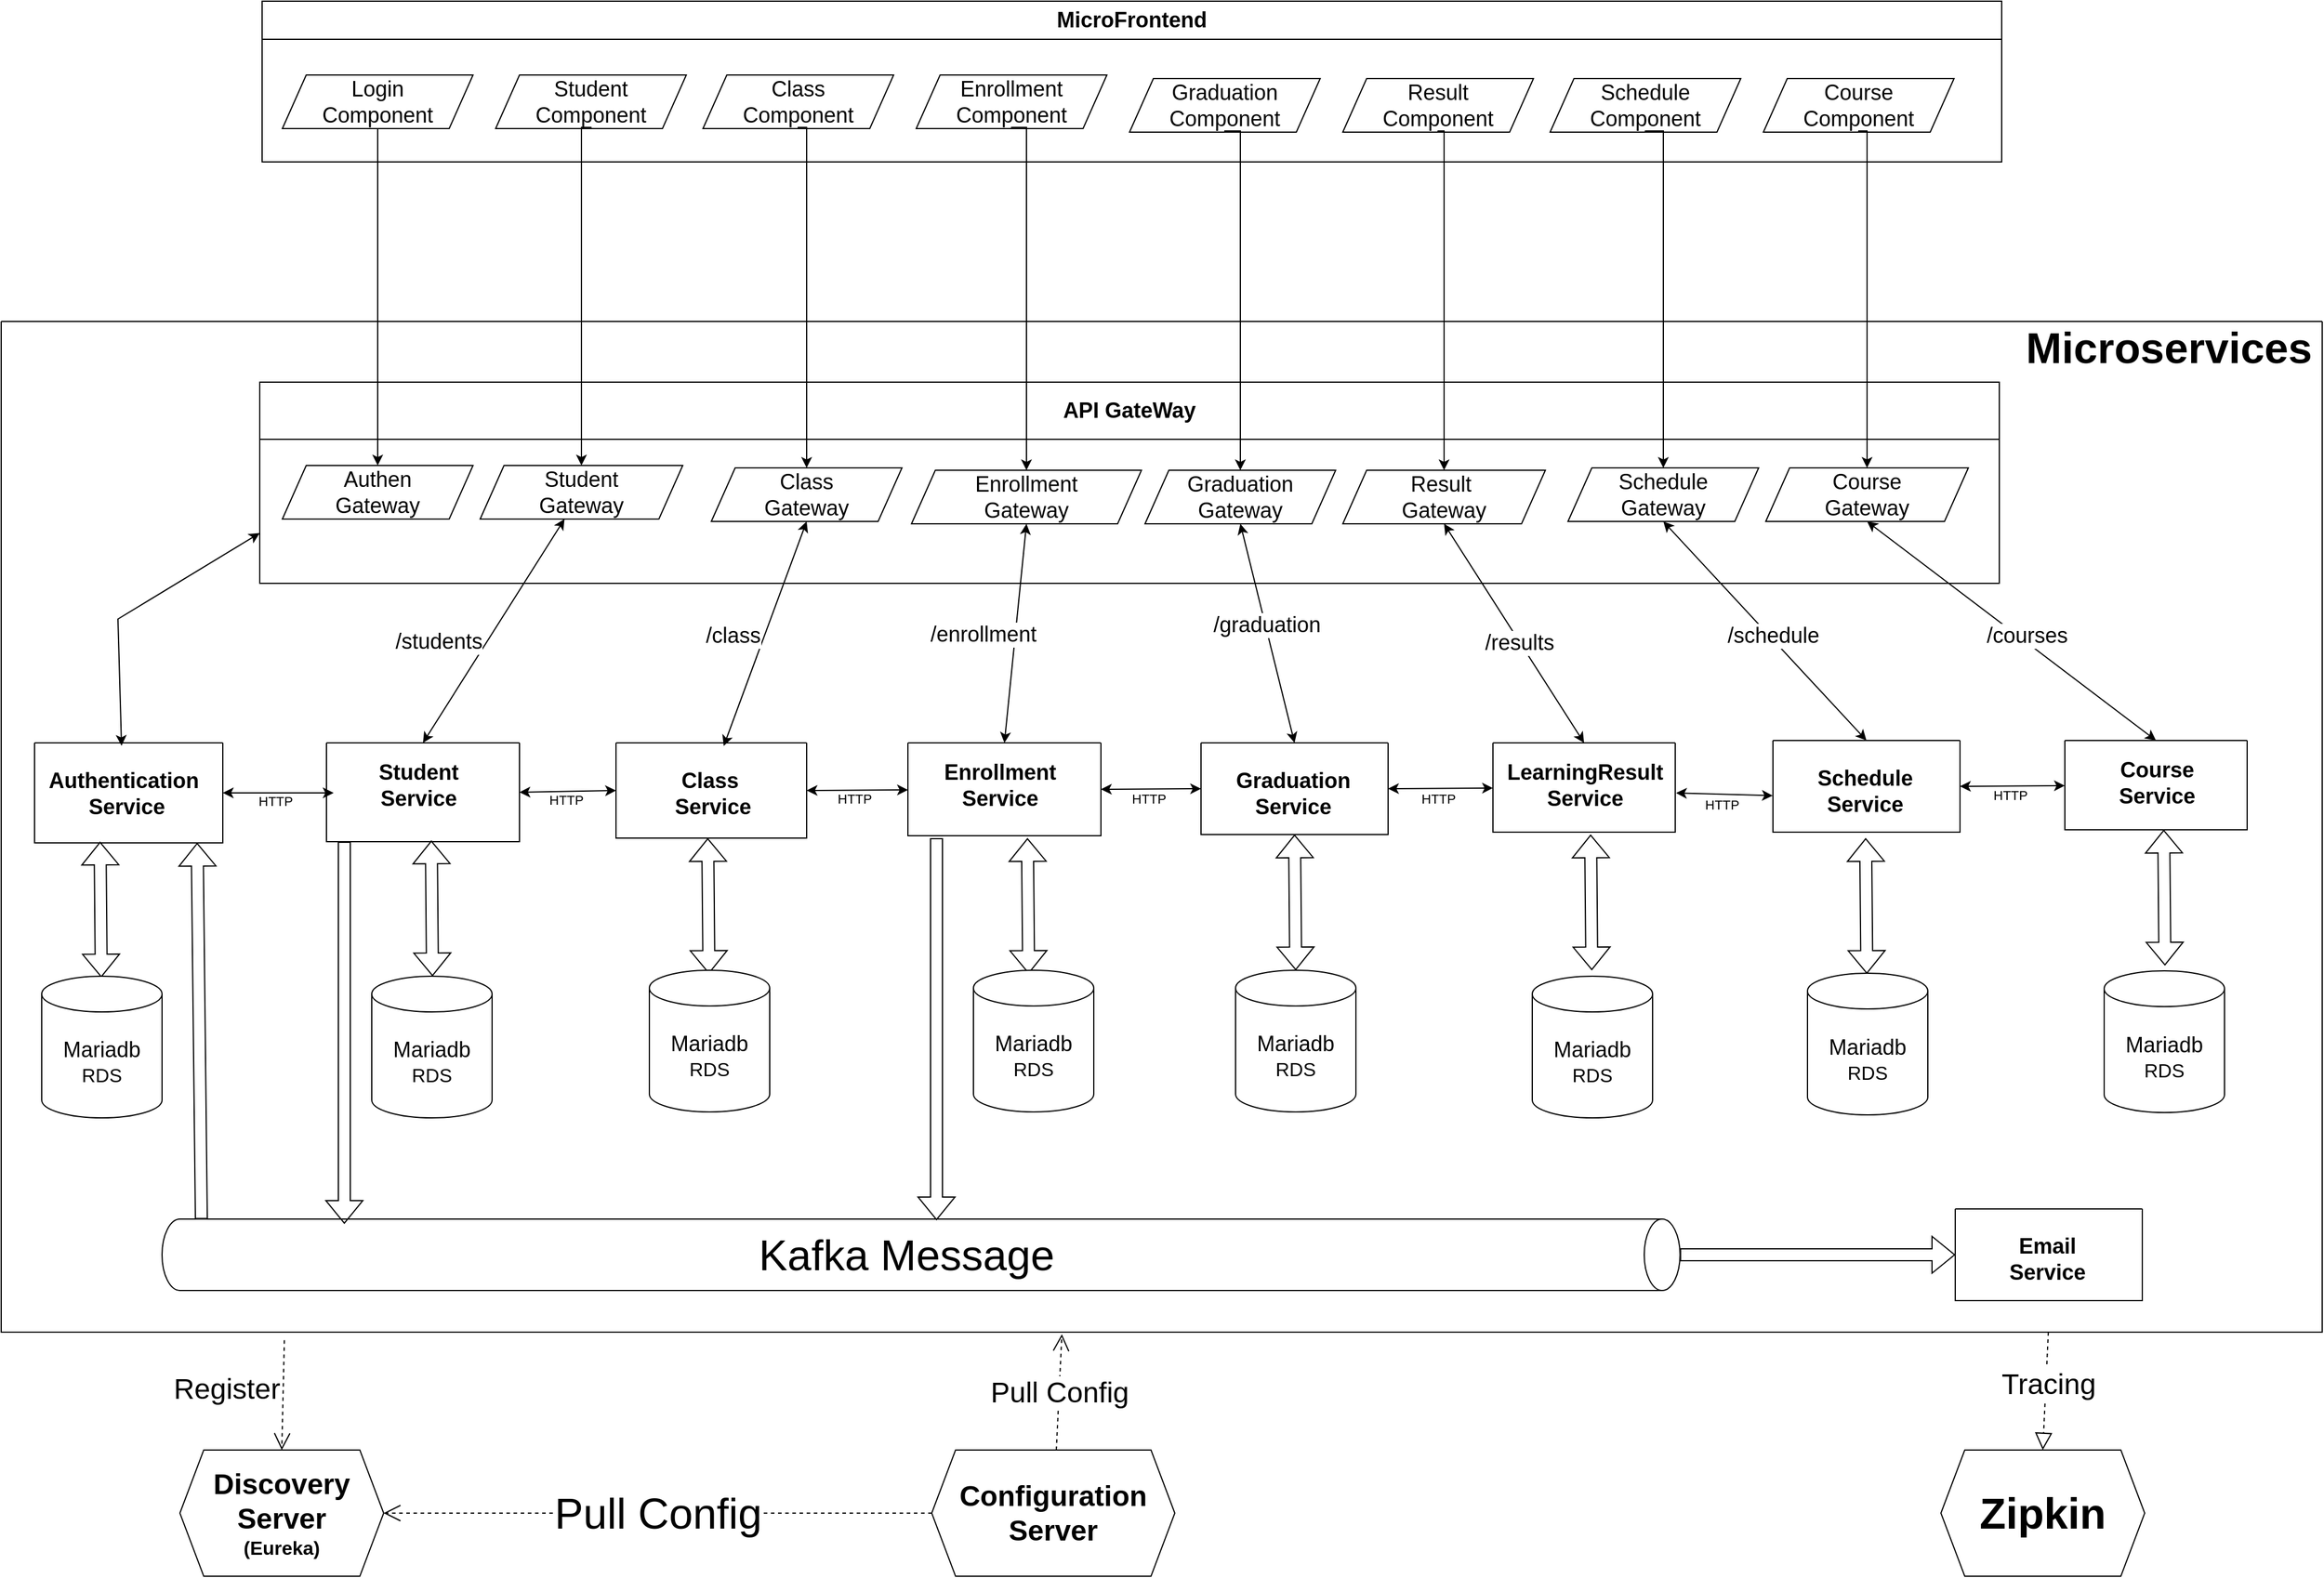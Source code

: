 <mxfile version="24.2.5" type="device">
  <diagram name="Trang-1" id="_7Ks_Y2KZzSBM8NhN6sf">
    <mxGraphModel dx="2391" dy="1173" grid="0" gridSize="10" guides="1" tooltips="1" connect="1" arrows="1" fold="1" page="1" pageScale="1" pageWidth="3300" pageHeight="4681" math="0" shadow="0">
      <root>
        <mxCell id="0" />
        <mxCell id="1" parent="0" />
        <mxCell id="lQ0RNXoZRnPAy-kLLwcw-174" value="&lt;font style=&quot;font-size: 18px;&quot;&gt;MicroFrontend&lt;/font&gt;" style="swimlane;whiteSpace=wrap;html=1;startSize=32;" vertex="1" parent="1">
          <mxGeometry x="371" y="17" width="1460" height="135" as="geometry" />
        </mxCell>
        <mxCell id="lQ0RNXoZRnPAy-kLLwcw-175" value="&lt;span style=&quot;font-size: 18px;&quot;&gt;Login&lt;/span&gt;&lt;div&gt;&lt;span style=&quot;font-size: 18px;&quot;&gt;Component&lt;/span&gt;&lt;/div&gt;" style="shape=parallelogram;perimeter=parallelogramPerimeter;whiteSpace=wrap;html=1;fixedSize=1;" vertex="1" parent="lQ0RNXoZRnPAy-kLLwcw-174">
          <mxGeometry x="17" y="62" width="160" height="45" as="geometry" />
        </mxCell>
        <mxCell id="lQ0RNXoZRnPAy-kLLwcw-176" value="&lt;span style=&quot;font-size: 18px;&quot;&gt;Student&lt;/span&gt;&lt;br&gt;&lt;div&gt;&lt;span style=&quot;font-size: 18px;&quot;&gt;Component&lt;/span&gt;&lt;/div&gt;" style="shape=parallelogram;perimeter=parallelogramPerimeter;whiteSpace=wrap;html=1;fixedSize=1;" vertex="1" parent="lQ0RNXoZRnPAy-kLLwcw-174">
          <mxGeometry x="196" y="62" width="160" height="45" as="geometry" />
        </mxCell>
        <mxCell id="lQ0RNXoZRnPAy-kLLwcw-179" value="&lt;span style=&quot;font-size: 18px;&quot;&gt;Class&lt;/span&gt;&lt;br&gt;&lt;div&gt;&lt;span style=&quot;font-size: 18px;&quot;&gt;Component&lt;/span&gt;&lt;/div&gt;" style="shape=parallelogram;perimeter=parallelogramPerimeter;whiteSpace=wrap;html=1;fixedSize=1;" vertex="1" parent="lQ0RNXoZRnPAy-kLLwcw-174">
          <mxGeometry x="370" y="62" width="160" height="45" as="geometry" />
        </mxCell>
        <mxCell id="lQ0RNXoZRnPAy-kLLwcw-180" value="&lt;span style=&quot;font-size: 18px;&quot;&gt;Enrollment&lt;/span&gt;&lt;br&gt;&lt;div&gt;&lt;span style=&quot;font-size: 18px;&quot;&gt;Component&lt;/span&gt;&lt;/div&gt;" style="shape=parallelogram;perimeter=parallelogramPerimeter;whiteSpace=wrap;html=1;fixedSize=1;" vertex="1" parent="lQ0RNXoZRnPAy-kLLwcw-174">
          <mxGeometry x="549" y="62" width="160" height="45" as="geometry" />
        </mxCell>
        <mxCell id="lQ0RNXoZRnPAy-kLLwcw-181" value="&lt;span style=&quot;font-size: 18px;&quot;&gt;Graduation&lt;/span&gt;&lt;br&gt;&lt;div&gt;&lt;span style=&quot;font-size: 18px;&quot;&gt;Component&lt;/span&gt;&lt;/div&gt;" style="shape=parallelogram;perimeter=parallelogramPerimeter;whiteSpace=wrap;html=1;fixedSize=1;" vertex="1" parent="lQ0RNXoZRnPAy-kLLwcw-174">
          <mxGeometry x="728" y="65" width="160" height="45" as="geometry" />
        </mxCell>
        <mxCell id="lQ0RNXoZRnPAy-kLLwcw-182" value="&lt;span style=&quot;font-size: 18px;&quot;&gt;Result&lt;/span&gt;&lt;br&gt;&lt;div&gt;&lt;span style=&quot;font-size: 18px;&quot;&gt;Component&lt;/span&gt;&lt;/div&gt;" style="shape=parallelogram;perimeter=parallelogramPerimeter;whiteSpace=wrap;html=1;fixedSize=1;" vertex="1" parent="lQ0RNXoZRnPAy-kLLwcw-174">
          <mxGeometry x="907" y="65" width="160" height="45" as="geometry" />
        </mxCell>
        <mxCell id="lQ0RNXoZRnPAy-kLLwcw-183" value="&lt;span style=&quot;font-size: 18px;&quot;&gt;Schedule&lt;/span&gt;&lt;br&gt;&lt;div&gt;&lt;span style=&quot;font-size: 18px;&quot;&gt;Component&lt;/span&gt;&lt;/div&gt;" style="shape=parallelogram;perimeter=parallelogramPerimeter;whiteSpace=wrap;html=1;fixedSize=1;" vertex="1" parent="lQ0RNXoZRnPAy-kLLwcw-174">
          <mxGeometry x="1081" y="65" width="160" height="45" as="geometry" />
        </mxCell>
        <mxCell id="lQ0RNXoZRnPAy-kLLwcw-184" value="&lt;span style=&quot;font-size: 18px;&quot;&gt;Course&lt;/span&gt;&lt;br&gt;&lt;div&gt;&lt;span style=&quot;font-size: 18px;&quot;&gt;Component&lt;/span&gt;&lt;/div&gt;" style="shape=parallelogram;perimeter=parallelogramPerimeter;whiteSpace=wrap;html=1;fixedSize=1;" vertex="1" parent="lQ0RNXoZRnPAy-kLLwcw-174">
          <mxGeometry x="1260" y="65" width="160" height="45" as="geometry" />
        </mxCell>
        <mxCell id="lQ0RNXoZRnPAy-kLLwcw-216" value="&lt;font style=&quot;font-size: 18px;&quot;&gt;API GateWay&lt;/font&gt;" style="swimlane;whiteSpace=wrap;html=1;startSize=48;background=green;" vertex="1" parent="1">
          <mxGeometry x="369" y="337" width="1460" height="169" as="geometry" />
        </mxCell>
        <mxCell id="lQ0RNXoZRnPAy-kLLwcw-217" value="" style="swimlane;startSize=0;" vertex="1" parent="1">
          <mxGeometry x="152" y="286" width="1948" height="849" as="geometry" />
        </mxCell>
        <mxCell id="lQ0RNXoZRnPAy-kLLwcw-218" value="" style="endArrow=classic;startArrow=classic;html=1;rounded=0;entryX=0.5;entryY=1;entryDx=0;entryDy=0;exitX=0.565;exitY=0.033;exitDx=0;exitDy=0;exitPerimeter=0;" edge="1" parent="lQ0RNXoZRnPAy-kLLwcw-217" source="lQ0RNXoZRnPAy-kLLwcw-238" target="lQ0RNXoZRnPAy-kLLwcw-280">
          <mxGeometry width="50" height="50" relative="1" as="geometry">
            <mxPoint x="1088" y="235" as="sourcePoint" />
            <mxPoint x="1138" y="185" as="targetPoint" />
          </mxGeometry>
        </mxCell>
        <mxCell id="lQ0RNXoZRnPAy-kLLwcw-219" value="&lt;font style=&quot;font-size: 18px;&quot;&gt;/class&lt;/font&gt;" style="edgeLabel;html=1;align=center;verticalAlign=middle;resizable=0;points=[];" vertex="1" connectable="0" parent="lQ0RNXoZRnPAy-kLLwcw-218">
          <mxGeometry x="-0.002" y="-3" relative="1" as="geometry">
            <mxPoint x="-30" as="offset" />
          </mxGeometry>
        </mxCell>
        <mxCell id="lQ0RNXoZRnPAy-kLLwcw-220" value="" style="endArrow=classic;startArrow=classic;html=1;rounded=0;entryX=0.5;entryY=1;entryDx=0;entryDy=0;exitX=0.5;exitY=0;exitDx=0;exitDy=0;" edge="1" parent="lQ0RNXoZRnPAy-kLLwcw-217" source="lQ0RNXoZRnPAy-kLLwcw-240" target="lQ0RNXoZRnPAy-kLLwcw-281">
          <mxGeometry width="50" height="50" relative="1" as="geometry">
            <mxPoint x="612" y="181" as="sourcePoint" />
            <mxPoint x="690" y="65" as="targetPoint" />
          </mxGeometry>
        </mxCell>
        <mxCell id="lQ0RNXoZRnPAy-kLLwcw-221" value="&lt;font style=&quot;font-size: 18px;&quot;&gt;/enrollment&lt;/font&gt;" style="edgeLabel;html=1;align=center;verticalAlign=middle;resizable=0;points=[];" vertex="1" connectable="0" parent="lQ0RNXoZRnPAy-kLLwcw-220">
          <mxGeometry x="-0.002" y="-3" relative="1" as="geometry">
            <mxPoint x="-30" as="offset" />
          </mxGeometry>
        </mxCell>
        <mxCell id="lQ0RNXoZRnPAy-kLLwcw-222" value="" style="endArrow=classic;startArrow=classic;html=1;rounded=0;entryX=0.5;entryY=1;entryDx=0;entryDy=0;exitX=0.5;exitY=0;exitDx=0;exitDy=0;" edge="1" parent="lQ0RNXoZRnPAy-kLLwcw-217" source="lQ0RNXoZRnPAy-kLLwcw-244" target="lQ0RNXoZRnPAy-kLLwcw-282">
          <mxGeometry width="50" height="50" relative="1" as="geometry">
            <mxPoint x="1088" y="234" as="sourcePoint" />
            <mxPoint x="1138" y="184" as="targetPoint" />
          </mxGeometry>
        </mxCell>
        <mxCell id="lQ0RNXoZRnPAy-kLLwcw-223" value="&lt;font style=&quot;font-size: 18px;&quot;&gt;/graduation&lt;/font&gt;" style="edgeLabel;html=1;align=center;verticalAlign=middle;resizable=0;points=[];" vertex="1" connectable="0" parent="lQ0RNXoZRnPAy-kLLwcw-222">
          <mxGeometry x="0.075" y="-1" relative="1" as="geometry">
            <mxPoint as="offset" />
          </mxGeometry>
        </mxCell>
        <mxCell id="lQ0RNXoZRnPAy-kLLwcw-224" value="" style="endArrow=classic;startArrow=classic;html=1;rounded=0;entryX=0.5;entryY=1;entryDx=0;entryDy=0;exitX=0.5;exitY=0;exitDx=0;exitDy=0;" edge="1" parent="lQ0RNXoZRnPAy-kLLwcw-217" source="lQ0RNXoZRnPAy-kLLwcw-246" target="lQ0RNXoZRnPAy-kLLwcw-283">
          <mxGeometry width="50" height="50" relative="1" as="geometry">
            <mxPoint x="1088" y="232" as="sourcePoint" />
            <mxPoint x="1138" y="182" as="targetPoint" />
          </mxGeometry>
        </mxCell>
        <mxCell id="lQ0RNXoZRnPAy-kLLwcw-225" value="&lt;font style=&quot;font-size: 18px;&quot;&gt;/results&lt;/font&gt;" style="edgeLabel;html=1;align=center;verticalAlign=middle;resizable=0;points=[];" vertex="1" connectable="0" parent="lQ0RNXoZRnPAy-kLLwcw-224">
          <mxGeometry x="-0.073" y="1" relative="1" as="geometry">
            <mxPoint as="offset" />
          </mxGeometry>
        </mxCell>
        <mxCell id="lQ0RNXoZRnPAy-kLLwcw-226" value="" style="endArrow=classic;startArrow=classic;html=1;rounded=0;entryX=0.5;entryY=1;entryDx=0;entryDy=0;exitX=0.5;exitY=0;exitDx=0;exitDy=0;" edge="1" parent="lQ0RNXoZRnPAy-kLLwcw-217" source="lQ0RNXoZRnPAy-kLLwcw-252" target="lQ0RNXoZRnPAy-kLLwcw-284">
          <mxGeometry width="50" height="50" relative="1" as="geometry">
            <mxPoint x="1088" y="231" as="sourcePoint" />
            <mxPoint x="1138" y="181" as="targetPoint" />
          </mxGeometry>
        </mxCell>
        <mxCell id="lQ0RNXoZRnPAy-kLLwcw-227" value="&lt;font style=&quot;font-size: 18px;&quot;&gt;/schedule&lt;/font&gt;" style="edgeLabel;html=1;align=center;verticalAlign=middle;resizable=0;points=[];" vertex="1" connectable="0" parent="lQ0RNXoZRnPAy-kLLwcw-226">
          <mxGeometry x="-0.06" y="-2" relative="1" as="geometry">
            <mxPoint as="offset" />
          </mxGeometry>
        </mxCell>
        <mxCell id="lQ0RNXoZRnPAy-kLLwcw-228" value="" style="endArrow=classic;startArrow=classic;html=1;rounded=0;entryX=0.5;entryY=1;entryDx=0;entryDy=0;exitX=0.5;exitY=0;exitDx=0;exitDy=0;" edge="1" parent="lQ0RNXoZRnPAy-kLLwcw-217" source="lQ0RNXoZRnPAy-kLLwcw-254" target="lQ0RNXoZRnPAy-kLLwcw-285">
          <mxGeometry width="50" height="50" relative="1" as="geometry">
            <mxPoint x="1088" y="230" as="sourcePoint" />
            <mxPoint x="1138" y="180" as="targetPoint" />
          </mxGeometry>
        </mxCell>
        <mxCell id="lQ0RNXoZRnPAy-kLLwcw-229" value="&lt;font style=&quot;font-size: 18px;&quot;&gt;/courses&lt;/font&gt;" style="edgeLabel;html=1;align=center;verticalAlign=middle;resizable=0;points=[];" vertex="1" connectable="0" parent="lQ0RNXoZRnPAy-kLLwcw-228">
          <mxGeometry x="-0.078" y="-5" relative="1" as="geometry">
            <mxPoint y="1" as="offset" />
          </mxGeometry>
        </mxCell>
        <mxCell id="lQ0RNXoZRnPAy-kLLwcw-230" value="" style="swimlane;startSize=0;" vertex="1" parent="lQ0RNXoZRnPAy-kLLwcw-217">
          <mxGeometry x="28" y="354" width="158" height="84" as="geometry" />
        </mxCell>
        <mxCell id="lQ0RNXoZRnPAy-kLLwcw-231" value="&lt;b&gt;&lt;font style=&quot;font-size: 18px;&quot;&gt;Authentication&amp;nbsp;&lt;/font&gt;&lt;/b&gt;&lt;div&gt;&lt;b&gt;&lt;font style=&quot;font-size: 18px;&quot;&gt;S&lt;span style=&quot;background-color: initial;&quot;&gt;ervice&lt;/span&gt;&lt;/font&gt;&lt;/b&gt;&lt;/div&gt;" style="text;html=1;align=center;verticalAlign=middle;resizable=0;points=[];autosize=1;strokeColor=none;fillColor=none;" vertex="1" parent="lQ0RNXoZRnPAy-kLLwcw-230">
          <mxGeometry x="2" y="15" width="149" height="55" as="geometry" />
        </mxCell>
        <mxCell id="lQ0RNXoZRnPAy-kLLwcw-232" value="" style="swimlane;startSize=0;" vertex="1" parent="lQ0RNXoZRnPAy-kLLwcw-217">
          <mxGeometry x="273" y="354" width="162" height="83" as="geometry" />
        </mxCell>
        <mxCell id="lQ0RNXoZRnPAy-kLLwcw-233" value="&lt;b&gt;&lt;font style=&quot;font-size: 18px;&quot;&gt;Student&lt;/font&gt;&lt;/b&gt;&lt;div&gt;&lt;b&gt;&lt;font style=&quot;font-size: 18px;&quot;&gt;S&lt;span style=&quot;background-color: initial;&quot;&gt;ervice&lt;/span&gt;&lt;/font&gt;&lt;/b&gt;&lt;/div&gt;" style="text;html=1;align=center;verticalAlign=middle;resizable=0;points=[];autosize=1;strokeColor=none;fillColor=none;" vertex="1" parent="lQ0RNXoZRnPAy-kLLwcw-232">
          <mxGeometry x="34" y="8.5" width="85" height="55" as="geometry" />
        </mxCell>
        <mxCell id="lQ0RNXoZRnPAy-kLLwcw-234" value="" style="endArrow=classic;startArrow=classic;html=1;rounded=0;exitX=1;exitY=0.5;exitDx=0;exitDy=0;" edge="1" parent="lQ0RNXoZRnPAy-kLLwcw-217" source="lQ0RNXoZRnPAy-kLLwcw-230">
          <mxGeometry width="50" height="50" relative="1" as="geometry">
            <mxPoint x="761" y="489" as="sourcePoint" />
            <mxPoint x="279" y="396" as="targetPoint" />
          </mxGeometry>
        </mxCell>
        <mxCell id="lQ0RNXoZRnPAy-kLLwcw-235" value="HTTP" style="edgeLabel;html=1;align=center;verticalAlign=middle;resizable=0;points=[];" vertex="1" connectable="0" parent="lQ0RNXoZRnPAy-kLLwcw-234">
          <mxGeometry x="-0.055" y="-2" relative="1" as="geometry">
            <mxPoint y="5" as="offset" />
          </mxGeometry>
        </mxCell>
        <mxCell id="lQ0RNXoZRnPAy-kLLwcw-236" value="" style="endArrow=classic;startArrow=classic;html=1;rounded=0;fontStyle=0;exitX=0.5;exitY=0;exitDx=0;exitDy=0;" edge="1" parent="lQ0RNXoZRnPAy-kLLwcw-217" source="lQ0RNXoZRnPAy-kLLwcw-232" target="lQ0RNXoZRnPAy-kLLwcw-279">
          <mxGeometry width="50" height="50" relative="1" as="geometry">
            <mxPoint x="423" y="128" as="sourcePoint" />
            <mxPoint x="473" y="78" as="targetPoint" />
          </mxGeometry>
        </mxCell>
        <mxCell id="lQ0RNXoZRnPAy-kLLwcw-237" value="&lt;font style=&quot;font-size: 18px;&quot;&gt;/students&lt;/font&gt;" style="edgeLabel;html=1;align=center;verticalAlign=middle;resizable=0;points=[];" vertex="1" connectable="0" parent="lQ0RNXoZRnPAy-kLLwcw-236">
          <mxGeometry x="-0.048" y="2" relative="1" as="geometry">
            <mxPoint x="-42" y="5" as="offset" />
          </mxGeometry>
        </mxCell>
        <mxCell id="lQ0RNXoZRnPAy-kLLwcw-238" value="" style="swimlane;startSize=0;" vertex="1" parent="lQ0RNXoZRnPAy-kLLwcw-217">
          <mxGeometry x="516" y="354" width="160" height="80" as="geometry" />
        </mxCell>
        <mxCell id="lQ0RNXoZRnPAy-kLLwcw-239" value="&lt;b&gt;&lt;font style=&quot;font-size: 18px;&quot;&gt;Class&lt;/font&gt;&lt;/b&gt;&lt;b style=&quot;background-color: initial;&quot;&gt;&lt;font style=&quot;font-size: 18px;&quot;&gt;&amp;nbsp;&lt;/font&gt;&lt;/b&gt;&lt;div&gt;&lt;div&gt;&lt;b&gt;&lt;font style=&quot;font-size: 18px;&quot;&gt;S&lt;span style=&quot;background-color: initial;&quot;&gt;ervice&lt;/span&gt;&lt;/font&gt;&lt;/b&gt;&lt;/div&gt;&lt;/div&gt;" style="text;html=1;align=center;verticalAlign=middle;resizable=0;points=[];autosize=1;strokeColor=none;fillColor=none;" vertex="1" parent="lQ0RNXoZRnPAy-kLLwcw-238">
          <mxGeometry x="39.5" y="15" width="82" height="55" as="geometry" />
        </mxCell>
        <mxCell id="lQ0RNXoZRnPAy-kLLwcw-240" value="" style="swimlane;startSize=0;" vertex="1" parent="lQ0RNXoZRnPAy-kLLwcw-217">
          <mxGeometry x="761" y="354" width="162" height="78" as="geometry" />
        </mxCell>
        <mxCell id="lQ0RNXoZRnPAy-kLLwcw-241" value="&lt;b&gt;&lt;font style=&quot;font-size: 18px;&quot;&gt;Enrollment&lt;/font&gt;&lt;/b&gt;&lt;div&gt;&lt;div&gt;&lt;b&gt;&lt;font style=&quot;font-size: 18px;&quot;&gt;S&lt;span style=&quot;background-color: initial;&quot;&gt;ervice&lt;/span&gt;&lt;/font&gt;&lt;/b&gt;&lt;/div&gt;&lt;/div&gt;" style="text;html=1;align=center;verticalAlign=middle;resizable=0;points=[];autosize=1;strokeColor=none;fillColor=none;" vertex="1" parent="lQ0RNXoZRnPAy-kLLwcw-240">
          <mxGeometry x="21" y="8.5" width="112" height="55" as="geometry" />
        </mxCell>
        <mxCell id="lQ0RNXoZRnPAy-kLLwcw-242" value="" style="endArrow=classic;startArrow=classic;html=1;rounded=0;exitX=1;exitY=0.5;exitDx=0;exitDy=0;" edge="1" parent="lQ0RNXoZRnPAy-kLLwcw-217" source="lQ0RNXoZRnPAy-kLLwcw-238" target="lQ0RNXoZRnPAy-kLLwcw-240">
          <mxGeometry width="50" height="50" relative="1" as="geometry">
            <mxPoint x="1249" y="489" as="sourcePoint" />
            <mxPoint x="1299" y="439" as="targetPoint" />
          </mxGeometry>
        </mxCell>
        <mxCell id="lQ0RNXoZRnPAy-kLLwcw-243" value="HTTP" style="edgeLabel;html=1;align=center;verticalAlign=middle;resizable=0;points=[];" vertex="1" connectable="0" parent="lQ0RNXoZRnPAy-kLLwcw-242">
          <mxGeometry x="-0.055" y="-2" relative="1" as="geometry">
            <mxPoint y="5" as="offset" />
          </mxGeometry>
        </mxCell>
        <mxCell id="lQ0RNXoZRnPAy-kLLwcw-244" value="" style="swimlane;startSize=0;" vertex="1" parent="lQ0RNXoZRnPAy-kLLwcw-217">
          <mxGeometry x="1007" y="354" width="157" height="77" as="geometry" />
        </mxCell>
        <mxCell id="lQ0RNXoZRnPAy-kLLwcw-245" value="&lt;b&gt;&lt;font style=&quot;font-size: 18px;&quot;&gt;Graduation&lt;/font&gt;&lt;/b&gt;&lt;div&gt;&lt;b&gt;&lt;font style=&quot;font-size: 18px;&quot;&gt;S&lt;span style=&quot;background-color: initial;&quot;&gt;ervice&lt;/span&gt;&lt;/font&gt;&lt;/b&gt;&lt;/div&gt;" style="text;html=1;align=center;verticalAlign=middle;resizable=0;points=[];autosize=1;strokeColor=none;fillColor=none;" vertex="1" parent="lQ0RNXoZRnPAy-kLLwcw-244">
          <mxGeometry x="20" y="15" width="114" height="55" as="geometry" />
        </mxCell>
        <mxCell id="lQ0RNXoZRnPAy-kLLwcw-246" value="" style="swimlane;startSize=0;" vertex="1" parent="lQ0RNXoZRnPAy-kLLwcw-217">
          <mxGeometry x="1252" y="354" width="153" height="75" as="geometry" />
        </mxCell>
        <mxCell id="lQ0RNXoZRnPAy-kLLwcw-247" value="&lt;b&gt;&lt;font style=&quot;font-size: 18px;&quot;&gt;LearningResult&lt;/font&gt;&lt;/b&gt;&lt;div&gt;&lt;b&gt;&lt;font style=&quot;font-size: 18px;&quot;&gt;S&lt;span style=&quot;background-color: initial;&quot;&gt;ervice&lt;/span&gt;&lt;/font&gt;&lt;/b&gt;&lt;/div&gt;" style="text;html=1;align=center;verticalAlign=middle;resizable=0;points=[];autosize=1;strokeColor=none;fillColor=none;" vertex="1" parent="lQ0RNXoZRnPAy-kLLwcw-246">
          <mxGeometry x="2" y="8.5" width="149" height="55" as="geometry" />
        </mxCell>
        <mxCell id="lQ0RNXoZRnPAy-kLLwcw-248" value="" style="endArrow=classic;startArrow=classic;html=1;rounded=0;exitX=1;exitY=0.5;exitDx=0;exitDy=0;" edge="1" parent="lQ0RNXoZRnPAy-kLLwcw-217" source="lQ0RNXoZRnPAy-kLLwcw-244" target="lQ0RNXoZRnPAy-kLLwcw-246">
          <mxGeometry width="50" height="50" relative="1" as="geometry">
            <mxPoint x="1740" y="489" as="sourcePoint" />
            <mxPoint x="1790" y="439" as="targetPoint" />
          </mxGeometry>
        </mxCell>
        <mxCell id="lQ0RNXoZRnPAy-kLLwcw-249" value="HTTP" style="edgeLabel;html=1;align=center;verticalAlign=middle;resizable=0;points=[];" vertex="1" connectable="0" parent="lQ0RNXoZRnPAy-kLLwcw-248">
          <mxGeometry x="-0.055" y="-2" relative="1" as="geometry">
            <mxPoint y="7" as="offset" />
          </mxGeometry>
        </mxCell>
        <mxCell id="lQ0RNXoZRnPAy-kLLwcw-250" value="" style="endArrow=classic;startArrow=classic;html=1;rounded=0;exitX=1;exitY=0.5;exitDx=0;exitDy=0;entryX=0;entryY=0.5;entryDx=0;entryDy=0;" edge="1" parent="lQ0RNXoZRnPAy-kLLwcw-217" source="lQ0RNXoZRnPAy-kLLwcw-240" target="lQ0RNXoZRnPAy-kLLwcw-244">
          <mxGeometry width="50" height="50" relative="1" as="geometry">
            <mxPoint x="686" y="404" as="sourcePoint" />
            <mxPoint x="771" y="404" as="targetPoint" />
          </mxGeometry>
        </mxCell>
        <mxCell id="lQ0RNXoZRnPAy-kLLwcw-251" value="HTTP" style="edgeLabel;html=1;align=center;verticalAlign=middle;resizable=0;points=[];" vertex="1" connectable="0" parent="lQ0RNXoZRnPAy-kLLwcw-250">
          <mxGeometry x="-0.055" y="-2" relative="1" as="geometry">
            <mxPoint y="6" as="offset" />
          </mxGeometry>
        </mxCell>
        <mxCell id="lQ0RNXoZRnPAy-kLLwcw-252" value="" style="swimlane;startSize=0;" vertex="1" parent="lQ0RNXoZRnPAy-kLLwcw-217">
          <mxGeometry x="1487" y="352" width="157" height="77" as="geometry" />
        </mxCell>
        <mxCell id="lQ0RNXoZRnPAy-kLLwcw-253" value="&lt;div&gt;&lt;b&gt;&lt;font style=&quot;font-size: 18px;&quot;&gt;Schedule&lt;/font&gt;&lt;/b&gt;&lt;/div&gt;&lt;div&gt;&lt;b&gt;&lt;font style=&quot;font-size: 18px;&quot;&gt;S&lt;span style=&quot;background-color: initial;&quot;&gt;ervice&lt;/span&gt;&lt;/font&gt;&lt;/b&gt;&lt;/div&gt;" style="text;html=1;align=center;verticalAlign=middle;resizable=0;points=[];autosize=1;strokeColor=none;fillColor=none;" vertex="1" parent="lQ0RNXoZRnPAy-kLLwcw-252">
          <mxGeometry x="28" y="15" width="98" height="55" as="geometry" />
        </mxCell>
        <mxCell id="lQ0RNXoZRnPAy-kLLwcw-254" value="" style="swimlane;startSize=0;" vertex="1" parent="lQ0RNXoZRnPAy-kLLwcw-217">
          <mxGeometry x="1732" y="352" width="153" height="75" as="geometry" />
        </mxCell>
        <mxCell id="lQ0RNXoZRnPAy-kLLwcw-255" value="&lt;b&gt;&lt;font style=&quot;font-size: 18px;&quot;&gt;Course&lt;/font&gt;&lt;/b&gt;&lt;div&gt;&lt;b&gt;&lt;font style=&quot;font-size: 18px;&quot;&gt;S&lt;span style=&quot;background-color: initial;&quot;&gt;ervice&lt;/span&gt;&lt;/font&gt;&lt;/b&gt;&lt;/div&gt;" style="text;html=1;align=center;verticalAlign=middle;resizable=0;points=[];autosize=1;strokeColor=none;fillColor=none;" vertex="1" parent="lQ0RNXoZRnPAy-kLLwcw-254">
          <mxGeometry x="36" y="8.5" width="82" height="55" as="geometry" />
        </mxCell>
        <mxCell id="lQ0RNXoZRnPAy-kLLwcw-256" value="" style="endArrow=classic;startArrow=classic;html=1;rounded=0;exitX=1;exitY=0.5;exitDx=0;exitDy=0;" edge="1" parent="lQ0RNXoZRnPAy-kLLwcw-217" source="lQ0RNXoZRnPAy-kLLwcw-252" target="lQ0RNXoZRnPAy-kLLwcw-254">
          <mxGeometry width="50" height="50" relative="1" as="geometry">
            <mxPoint x="2220" y="487" as="sourcePoint" />
            <mxPoint x="2270" y="437" as="targetPoint" />
          </mxGeometry>
        </mxCell>
        <mxCell id="lQ0RNXoZRnPAy-kLLwcw-257" value="HTTP" style="edgeLabel;html=1;align=center;verticalAlign=middle;resizable=0;points=[];" vertex="1" connectable="0" parent="lQ0RNXoZRnPAy-kLLwcw-256">
          <mxGeometry x="-0.055" y="-2" relative="1" as="geometry">
            <mxPoint y="6" as="offset" />
          </mxGeometry>
        </mxCell>
        <mxCell id="lQ0RNXoZRnPAy-kLLwcw-258" value="" style="endArrow=classic;startArrow=classic;html=1;rounded=0;exitX=1.018;exitY=0.611;exitDx=0;exitDy=0;entryX=-0.001;entryY=0.602;entryDx=0;entryDy=0;entryPerimeter=0;exitPerimeter=0;" edge="1" parent="lQ0RNXoZRnPAy-kLLwcw-217" source="lQ0RNXoZRnPAy-kLLwcw-247" target="lQ0RNXoZRnPAy-kLLwcw-252">
          <mxGeometry width="50" height="50" relative="1" as="geometry">
            <mxPoint x="1174" y="403" as="sourcePoint" />
            <mxPoint x="1262" y="402" as="targetPoint" />
          </mxGeometry>
        </mxCell>
        <mxCell id="lQ0RNXoZRnPAy-kLLwcw-259" value="HTTP" style="edgeLabel;html=1;align=center;verticalAlign=middle;resizable=0;points=[];" vertex="1" connectable="0" parent="lQ0RNXoZRnPAy-kLLwcw-258">
          <mxGeometry x="-0.055" y="-2" relative="1" as="geometry">
            <mxPoint y="7" as="offset" />
          </mxGeometry>
        </mxCell>
        <mxCell id="lQ0RNXoZRnPAy-kLLwcw-260" value="" style="shape=flexArrow;endArrow=classic;startArrow=classic;html=1;rounded=0;entryX=0.5;entryY=1;entryDx=0;entryDy=0;exitX=0.5;exitY=0;exitDx=0;exitDy=0;exitPerimeter=0;" edge="1" parent="lQ0RNXoZRnPAy-kLLwcw-217">
          <mxGeometry width="100" height="100" relative="1" as="geometry">
            <mxPoint x="862.33" y="548" as="sourcePoint" />
            <mxPoint x="861.33" y="434" as="targetPoint" />
          </mxGeometry>
        </mxCell>
        <mxCell id="lQ0RNXoZRnPAy-kLLwcw-261" value="" style="shape=flexArrow;endArrow=classic;startArrow=classic;html=1;rounded=0;entryX=0.5;entryY=1;entryDx=0;entryDy=0;exitX=0.5;exitY=0;exitDx=0;exitDy=0;exitPerimeter=0;" edge="1" parent="lQ0RNXoZRnPAy-kLLwcw-217">
          <mxGeometry width="100" height="100" relative="1" as="geometry">
            <mxPoint x="594" y="548" as="sourcePoint" />
            <mxPoint x="593" y="434" as="targetPoint" />
          </mxGeometry>
        </mxCell>
        <mxCell id="lQ0RNXoZRnPAy-kLLwcw-262" value="" style="shape=flexArrow;endArrow=classic;startArrow=classic;html=1;rounded=0;entryX=0.5;entryY=1;entryDx=0;entryDy=0;exitX=0.5;exitY=0;exitDx=0;exitDy=0;exitPerimeter=0;" edge="1" parent="lQ0RNXoZRnPAy-kLLwcw-217">
          <mxGeometry width="100" height="100" relative="1" as="geometry">
            <mxPoint x="362" y="550" as="sourcePoint" />
            <mxPoint x="361" y="436" as="targetPoint" />
          </mxGeometry>
        </mxCell>
        <mxCell id="lQ0RNXoZRnPAy-kLLwcw-263" value="" style="shape=flexArrow;endArrow=classic;startArrow=classic;html=1;rounded=0;entryX=0.5;entryY=1;entryDx=0;entryDy=0;exitX=0.5;exitY=0;exitDx=0;exitDy=0;exitPerimeter=0;" edge="1" parent="lQ0RNXoZRnPAy-kLLwcw-217">
          <mxGeometry width="100" height="100" relative="1" as="geometry">
            <mxPoint x="84" y="551" as="sourcePoint" />
            <mxPoint x="83" y="437" as="targetPoint" />
          </mxGeometry>
        </mxCell>
        <mxCell id="lQ0RNXoZRnPAy-kLLwcw-264" value="" style="shape=flexArrow;endArrow=classic;startArrow=classic;html=1;rounded=0;entryX=0.5;entryY=1;entryDx=0;entryDy=0;exitX=0.5;exitY=0;exitDx=0;exitDy=0;exitPerimeter=0;" edge="1" parent="lQ0RNXoZRnPAy-kLLwcw-217">
          <mxGeometry width="100" height="100" relative="1" as="geometry">
            <mxPoint x="1335" y="545" as="sourcePoint" />
            <mxPoint x="1334" y="431" as="targetPoint" />
          </mxGeometry>
        </mxCell>
        <mxCell id="lQ0RNXoZRnPAy-kLLwcw-265" value="" style="shape=flexArrow;endArrow=classic;startArrow=classic;html=1;rounded=0;entryX=0.5;entryY=1;entryDx=0;entryDy=0;exitX=0.5;exitY=0;exitDx=0;exitDy=0;exitPerimeter=0;" edge="1" parent="lQ0RNXoZRnPAy-kLLwcw-217">
          <mxGeometry width="100" height="100" relative="1" as="geometry">
            <mxPoint x="1565.83" y="548" as="sourcePoint" />
            <mxPoint x="1564.83" y="434" as="targetPoint" />
          </mxGeometry>
        </mxCell>
        <mxCell id="lQ0RNXoZRnPAy-kLLwcw-266" value="" style="shape=flexArrow;endArrow=classic;startArrow=classic;html=1;rounded=0;entryX=0.5;entryY=1;entryDx=0;entryDy=0;exitX=0.5;exitY=0;exitDx=0;exitDy=0;exitPerimeter=0;" edge="1" parent="lQ0RNXoZRnPAy-kLLwcw-217">
          <mxGeometry width="100" height="100" relative="1" as="geometry">
            <mxPoint x="1816" y="541" as="sourcePoint" />
            <mxPoint x="1815" y="427" as="targetPoint" />
          </mxGeometry>
        </mxCell>
        <mxCell id="lQ0RNXoZRnPAy-kLLwcw-267" value="" style="endArrow=classic;startArrow=classic;html=1;rounded=0;exitX=1;exitY=0.5;exitDx=0;exitDy=0;entryX=0;entryY=0.5;entryDx=0;entryDy=0;" edge="1" parent="lQ0RNXoZRnPAy-kLLwcw-217" source="lQ0RNXoZRnPAy-kLLwcw-232" target="lQ0RNXoZRnPAy-kLLwcw-238">
          <mxGeometry width="50" height="50" relative="1" as="geometry">
            <mxPoint x="196" y="406" as="sourcePoint" />
            <mxPoint x="289" y="406" as="targetPoint" />
          </mxGeometry>
        </mxCell>
        <mxCell id="lQ0RNXoZRnPAy-kLLwcw-268" value="HTTP" style="edgeLabel;html=1;align=center;verticalAlign=middle;resizable=0;points=[];" vertex="1" connectable="0" parent="lQ0RNXoZRnPAy-kLLwcw-267">
          <mxGeometry x="-0.055" y="-2" relative="1" as="geometry">
            <mxPoint y="5" as="offset" />
          </mxGeometry>
        </mxCell>
        <mxCell id="lQ0RNXoZRnPAy-kLLwcw-269" value="&lt;font style=&quot;font-size: 18px;&quot;&gt;Mariadb&lt;/font&gt;&lt;div&gt;&lt;font size=&quot;3&quot;&gt;RDS&lt;/font&gt;&lt;/div&gt;" style="shape=cylinder3;whiteSpace=wrap;html=1;boundedLbl=1;backgroundOutline=1;size=15;" vertex="1" parent="lQ0RNXoZRnPAy-kLLwcw-217">
          <mxGeometry x="34" y="550" width="101" height="119" as="geometry" />
        </mxCell>
        <mxCell id="lQ0RNXoZRnPAy-kLLwcw-270" value="&lt;font style=&quot;font-size: 18px;&quot;&gt;Mariadb&lt;/font&gt;&lt;div&gt;&lt;font size=&quot;3&quot;&gt;RDS&lt;/font&gt;&lt;/div&gt;" style="shape=cylinder3;whiteSpace=wrap;html=1;boundedLbl=1;backgroundOutline=1;size=15;" vertex="1" parent="lQ0RNXoZRnPAy-kLLwcw-217">
          <mxGeometry x="1285" y="550" width="101" height="119" as="geometry" />
        </mxCell>
        <mxCell id="lQ0RNXoZRnPAy-kLLwcw-271" value="&lt;font style=&quot;font-size: 18px;&quot;&gt;Mariadb&lt;/font&gt;&lt;div&gt;&lt;font size=&quot;3&quot;&gt;RDS&lt;/font&gt;&lt;/div&gt;" style="shape=cylinder3;whiteSpace=wrap;html=1;boundedLbl=1;backgroundOutline=1;size=15;" vertex="1" parent="lQ0RNXoZRnPAy-kLLwcw-217">
          <mxGeometry x="1036" y="545" width="101" height="119" as="geometry" />
        </mxCell>
        <mxCell id="lQ0RNXoZRnPAy-kLLwcw-272" value="&lt;font style=&quot;font-size: 18px;&quot;&gt;Mariadb&lt;/font&gt;&lt;div&gt;&lt;font size=&quot;3&quot;&gt;RDS&lt;/font&gt;&lt;/div&gt;" style="shape=cylinder3;whiteSpace=wrap;html=1;boundedLbl=1;backgroundOutline=1;size=15;" vertex="1" parent="lQ0RNXoZRnPAy-kLLwcw-217">
          <mxGeometry x="816" y="545" width="101" height="119" as="geometry" />
        </mxCell>
        <mxCell id="lQ0RNXoZRnPAy-kLLwcw-273" value="&lt;font style=&quot;font-size: 18px;&quot;&gt;Mariadb&lt;/font&gt;&lt;div&gt;&lt;font size=&quot;3&quot;&gt;RDS&lt;/font&gt;&lt;/div&gt;" style="shape=cylinder3;whiteSpace=wrap;html=1;boundedLbl=1;backgroundOutline=1;size=15;" vertex="1" parent="lQ0RNXoZRnPAy-kLLwcw-217">
          <mxGeometry x="544" y="545" width="101" height="119" as="geometry" />
        </mxCell>
        <mxCell id="lQ0RNXoZRnPAy-kLLwcw-274" value="&lt;font style=&quot;font-size: 18px;&quot;&gt;Mariadb&lt;/font&gt;&lt;div&gt;&lt;font size=&quot;3&quot;&gt;RDS&lt;/font&gt;&lt;/div&gt;" style="shape=cylinder3;whiteSpace=wrap;html=1;boundedLbl=1;backgroundOutline=1;size=15;" vertex="1" parent="lQ0RNXoZRnPAy-kLLwcw-217">
          <mxGeometry x="311" y="550" width="101" height="119" as="geometry" />
        </mxCell>
        <mxCell id="lQ0RNXoZRnPAy-kLLwcw-275" value="&lt;font style=&quot;font-size: 18px;&quot;&gt;Mariadb&lt;/font&gt;&lt;div&gt;&lt;font size=&quot;3&quot;&gt;RDS&lt;/font&gt;&lt;/div&gt;" style="shape=cylinder3;whiteSpace=wrap;html=1;boundedLbl=1;backgroundOutline=1;size=15;" vertex="1" parent="lQ0RNXoZRnPAy-kLLwcw-217">
          <mxGeometry x="1765" y="545.5" width="101" height="119" as="geometry" />
        </mxCell>
        <mxCell id="lQ0RNXoZRnPAy-kLLwcw-276" value="&lt;font style=&quot;font-size: 18px;&quot;&gt;Mariadb&lt;/font&gt;&lt;div&gt;&lt;font size=&quot;3&quot;&gt;RDS&lt;/font&gt;&lt;/div&gt;" style="shape=cylinder3;whiteSpace=wrap;html=1;boundedLbl=1;backgroundOutline=1;size=15;" vertex="1" parent="lQ0RNXoZRnPAy-kLLwcw-217">
          <mxGeometry x="1516" y="547.5" width="101" height="119" as="geometry" />
        </mxCell>
        <mxCell id="lQ0RNXoZRnPAy-kLLwcw-277" value="" style="shape=flexArrow;endArrow=classic;startArrow=classic;html=1;rounded=0;entryX=0.5;entryY=1;entryDx=0;entryDy=0;exitX=0.5;exitY=0;exitDx=0;exitDy=0;exitPerimeter=0;" edge="1" parent="lQ0RNXoZRnPAy-kLLwcw-217" source="lQ0RNXoZRnPAy-kLLwcw-271" target="lQ0RNXoZRnPAy-kLLwcw-244">
          <mxGeometry width="100" height="100" relative="1" as="geometry">
            <mxPoint x="1067" y="582" as="sourcePoint" />
            <mxPoint x="1167" y="482" as="targetPoint" />
          </mxGeometry>
        </mxCell>
        <mxCell id="lQ0RNXoZRnPAy-kLLwcw-278" value="&lt;font style=&quot;font-size: 18px;&quot;&gt;Authen&lt;/font&gt;&lt;div&gt;&lt;font style=&quot;font-size: 18px;&quot;&gt;Gateway&lt;/font&gt;&lt;/div&gt;" style="shape=parallelogram;perimeter=parallelogramPerimeter;whiteSpace=wrap;html=1;fixedSize=1;" vertex="1" parent="lQ0RNXoZRnPAy-kLLwcw-217">
          <mxGeometry x="236" y="121" width="160" height="45" as="geometry" />
        </mxCell>
        <mxCell id="lQ0RNXoZRnPAy-kLLwcw-279" value="&lt;font style=&quot;font-size: 18px;&quot;&gt;Student&lt;/font&gt;&lt;div&gt;&lt;font style=&quot;font-size: 18px;&quot;&gt;Gateway&lt;/font&gt;&lt;/div&gt;" style="shape=parallelogram;perimeter=parallelogramPerimeter;whiteSpace=wrap;html=1;fixedSize=1;" vertex="1" parent="lQ0RNXoZRnPAy-kLLwcw-217">
          <mxGeometry x="402" y="121" width="170" height="45" as="geometry" />
        </mxCell>
        <mxCell id="lQ0RNXoZRnPAy-kLLwcw-280" value="&lt;font style=&quot;font-size: 18px;&quot;&gt;Class&lt;/font&gt;&lt;div&gt;&lt;font style=&quot;font-size: 18px;&quot;&gt;Gateway&lt;/font&gt;&lt;/div&gt;" style="shape=parallelogram;perimeter=parallelogramPerimeter;whiteSpace=wrap;html=1;fixedSize=1;" vertex="1" parent="lQ0RNXoZRnPAy-kLLwcw-217">
          <mxGeometry x="596" y="123" width="160" height="45" as="geometry" />
        </mxCell>
        <mxCell id="lQ0RNXoZRnPAy-kLLwcw-281" value="&lt;font style=&quot;font-size: 18px;&quot;&gt;Enrollment&lt;/font&gt;&lt;div&gt;&lt;font style=&quot;font-size: 18px;&quot;&gt;Gateway&lt;/font&gt;&lt;/div&gt;" style="shape=parallelogram;perimeter=parallelogramPerimeter;whiteSpace=wrap;html=1;fixedSize=1;" vertex="1" parent="lQ0RNXoZRnPAy-kLLwcw-217">
          <mxGeometry x="764" y="125" width="193" height="45" as="geometry" />
        </mxCell>
        <mxCell id="lQ0RNXoZRnPAy-kLLwcw-282" value="&lt;font style=&quot;font-size: 18px;&quot;&gt;Graduation Gateway&lt;/font&gt;" style="shape=parallelogram;perimeter=parallelogramPerimeter;whiteSpace=wrap;html=1;fixedSize=1;" vertex="1" parent="lQ0RNXoZRnPAy-kLLwcw-217">
          <mxGeometry x="960" y="125" width="160" height="45" as="geometry" />
        </mxCell>
        <mxCell id="lQ0RNXoZRnPAy-kLLwcw-283" value="&lt;font style=&quot;font-size: 18px;&quot;&gt;Result&amp;nbsp;&lt;/font&gt;&lt;div&gt;&lt;font style=&quot;font-size: 18px;&quot;&gt;Gateway&lt;/font&gt;&lt;/div&gt;" style="shape=parallelogram;perimeter=parallelogramPerimeter;whiteSpace=wrap;html=1;fixedSize=1;" vertex="1" parent="lQ0RNXoZRnPAy-kLLwcw-217">
          <mxGeometry x="1126" y="125" width="170" height="45" as="geometry" />
        </mxCell>
        <mxCell id="lQ0RNXoZRnPAy-kLLwcw-284" value="&lt;font style=&quot;font-size: 18px;&quot;&gt;Schedule&lt;/font&gt;&lt;div&gt;&lt;font style=&quot;font-size: 18px;&quot;&gt;Gateway&lt;/font&gt;&lt;/div&gt;" style="shape=parallelogram;perimeter=parallelogramPerimeter;whiteSpace=wrap;html=1;fixedSize=1;" vertex="1" parent="lQ0RNXoZRnPAy-kLLwcw-217">
          <mxGeometry x="1315" y="123" width="160" height="45" as="geometry" />
        </mxCell>
        <mxCell id="lQ0RNXoZRnPAy-kLLwcw-285" value="&lt;font style=&quot;font-size: 18px;&quot;&gt;Course&lt;/font&gt;&lt;div&gt;&lt;font style=&quot;font-size: 18px;&quot;&gt;Gateway&lt;/font&gt;&lt;/div&gt;" style="shape=parallelogram;perimeter=parallelogramPerimeter;whiteSpace=wrap;html=1;fixedSize=1;" vertex="1" parent="lQ0RNXoZRnPAy-kLLwcw-217">
          <mxGeometry x="1481" y="123" width="170" height="45" as="geometry" />
        </mxCell>
        <mxCell id="lQ0RNXoZRnPAy-kLLwcw-286" value="&lt;font style=&quot;font-size: 36px;&quot;&gt;Kafka Message&lt;/font&gt;" style="shape=cylinder3;whiteSpace=wrap;html=1;boundedLbl=1;backgroundOutline=1;size=15;direction=south;" vertex="1" parent="lQ0RNXoZRnPAy-kLLwcw-217">
          <mxGeometry x="135" y="754" width="1274" height="60" as="geometry" />
        </mxCell>
        <mxCell id="lQ0RNXoZRnPAy-kLLwcw-287" value="" style="shape=flexArrow;endArrow=classic;html=1;rounded=0;exitX=0;exitY=1;exitDx=0;exitDy=0;" edge="1" parent="lQ0RNXoZRnPAy-kLLwcw-217">
          <mxGeometry width="50" height="50" relative="1" as="geometry">
            <mxPoint x="288" y="437" as="sourcePoint" />
            <mxPoint x="288" y="758" as="targetPoint" />
          </mxGeometry>
        </mxCell>
        <mxCell id="lQ0RNXoZRnPAy-kLLwcw-288" value="" style="shape=flexArrow;endArrow=classic;html=1;rounded=0;exitX=0;exitY=1;exitDx=0;exitDy=-15;exitPerimeter=0;entryX=0.75;entryY=1;entryDx=0;entryDy=0;" edge="1" parent="lQ0RNXoZRnPAy-kLLwcw-217">
          <mxGeometry width="50" height="50" relative="1" as="geometry">
            <mxPoint x="168.0" y="754" as="sourcePoint" />
            <mxPoint x="164.5" y="438" as="targetPoint" />
          </mxGeometry>
        </mxCell>
        <mxCell id="lQ0RNXoZRnPAy-kLLwcw-289" value="" style="shape=flexArrow;endArrow=classic;html=1;rounded=0;exitX=0;exitY=1;exitDx=0;exitDy=0;" edge="1" parent="lQ0RNXoZRnPAy-kLLwcw-217">
          <mxGeometry width="50" height="50" relative="1" as="geometry">
            <mxPoint x="785" y="434" as="sourcePoint" />
            <mxPoint x="785" y="755" as="targetPoint" />
          </mxGeometry>
        </mxCell>
        <mxCell id="lQ0RNXoZRnPAy-kLLwcw-290" value="" style="swimlane;startSize=0;" vertex="1" parent="lQ0RNXoZRnPAy-kLLwcw-217">
          <mxGeometry x="1640" y="745.5" width="157" height="77" as="geometry" />
        </mxCell>
        <mxCell id="lQ0RNXoZRnPAy-kLLwcw-291" value="&lt;span style=&quot;font-size: 18px;&quot;&gt;&lt;b&gt;Email&lt;/b&gt;&lt;/span&gt;&lt;br&gt;&lt;div&gt;&lt;b&gt;&lt;font style=&quot;font-size: 18px;&quot;&gt;S&lt;span style=&quot;background-color: initial;&quot;&gt;ervice&lt;/span&gt;&lt;/font&gt;&lt;/b&gt;&lt;/div&gt;" style="text;html=1;align=center;verticalAlign=middle;resizable=0;points=[];autosize=1;strokeColor=none;fillColor=none;" vertex="1" parent="lQ0RNXoZRnPAy-kLLwcw-290">
          <mxGeometry x="36" y="15" width="82" height="55" as="geometry" />
        </mxCell>
        <mxCell id="lQ0RNXoZRnPAy-kLLwcw-292" value="" style="shape=flexArrow;endArrow=classic;html=1;rounded=0;exitX=0.5;exitY=0;exitDx=0;exitDy=0;exitPerimeter=0;" edge="1" parent="lQ0RNXoZRnPAy-kLLwcw-217" source="lQ0RNXoZRnPAy-kLLwcw-286" target="lQ0RNXoZRnPAy-kLLwcw-290">
          <mxGeometry width="50" height="50" relative="1" as="geometry">
            <mxPoint x="783" y="745" as="sourcePoint" />
            <mxPoint x="833" y="695" as="targetPoint" />
          </mxGeometry>
        </mxCell>
        <mxCell id="lQ0RNXoZRnPAy-kLLwcw-302" value="&lt;b&gt;&lt;font style=&quot;font-size: 36px;&quot;&gt;Microservices&lt;/font&gt;&lt;/b&gt;" style="text;html=1;align=center;verticalAlign=middle;resizable=0;points=[];autosize=1;strokeColor=none;fillColor=none;" vertex="1" parent="lQ0RNXoZRnPAy-kLLwcw-217">
          <mxGeometry x="1690" y="-6" width="258" height="55" as="geometry" />
        </mxCell>
        <mxCell id="lQ0RNXoZRnPAy-kLLwcw-293" value="" style="endArrow=classic;startArrow=classic;html=1;rounded=0;exitX=0.462;exitY=0.029;exitDx=0;exitDy=0;exitPerimeter=0;entryX=0;entryY=0.75;entryDx=0;entryDy=0;" edge="1" parent="1" source="lQ0RNXoZRnPAy-kLLwcw-230" target="lQ0RNXoZRnPAy-kLLwcw-216">
          <mxGeometry width="50" height="50" relative="1" as="geometry">
            <mxPoint x="574" y="677" as="sourcePoint" />
            <mxPoint x="369" y="417" as="targetPoint" />
            <Array as="points">
              <mxPoint x="250" y="536" />
            </Array>
          </mxGeometry>
        </mxCell>
        <mxCell id="lQ0RNXoZRnPAy-kLLwcw-294" value="&lt;font style=&quot;font-size: 24px;&quot;&gt;&lt;b style=&quot;&quot;&gt;Discovery&lt;/b&gt;&lt;/font&gt;&lt;div&gt;&lt;font style=&quot;font-size: 24px;&quot;&gt;&lt;b&gt;Server&lt;/b&gt;&lt;/font&gt;&lt;/div&gt;&lt;div&gt;&lt;font size=&quot;3&quot;&gt;&lt;b&gt;(Eureka)&lt;/b&gt;&lt;/font&gt;&lt;/div&gt;" style="shape=hexagon;perimeter=hexagonPerimeter2;whiteSpace=wrap;html=1;fixedSize=1;" vertex="1" parent="1">
          <mxGeometry x="302" y="1234" width="171" height="106" as="geometry" />
        </mxCell>
        <mxCell id="lQ0RNXoZRnPAy-kLLwcw-295" value="&lt;b style=&quot;&quot;&gt;&lt;font style=&quot;font-size: 24px;&quot;&gt;Configuration&lt;/font&gt;&lt;/b&gt;&lt;div&gt;&lt;b style=&quot;&quot;&gt;&lt;font style=&quot;font-size: 24px;&quot;&gt;Server&lt;/font&gt;&lt;/b&gt;&lt;/div&gt;" style="shape=hexagon;perimeter=hexagonPerimeter2;whiteSpace=wrap;html=1;fixedSize=1;" vertex="1" parent="1">
          <mxGeometry x="933" y="1234" width="204" height="106" as="geometry" />
        </mxCell>
        <mxCell id="lQ0RNXoZRnPAy-kLLwcw-296" value="&lt;b style=&quot;&quot;&gt;&lt;font style=&quot;font-size: 36px;&quot;&gt;Zipkin&lt;/font&gt;&lt;/b&gt;" style="shape=hexagon;perimeter=hexagonPerimeter2;whiteSpace=wrap;html=1;fixedSize=1;" vertex="1" parent="1">
          <mxGeometry x="1780" y="1234" width="171" height="106" as="geometry" />
        </mxCell>
        <mxCell id="lQ0RNXoZRnPAy-kLLwcw-297" value="&lt;font style=&quot;font-size: 24px;&quot;&gt;Register&lt;/font&gt;" style="endArrow=open;endSize=12;dashed=1;html=1;rounded=0;exitX=0.122;exitY=1.008;exitDx=0;exitDy=0;exitPerimeter=0;entryX=0.5;entryY=0;entryDx=0;entryDy=0;" edge="1" parent="1" source="lQ0RNXoZRnPAy-kLLwcw-217" target="lQ0RNXoZRnPAy-kLLwcw-294">
          <mxGeometry x="-0.092" y="-48" width="160" relative="1" as="geometry">
            <mxPoint x="858" y="892" as="sourcePoint" />
            <mxPoint x="1018" y="892" as="targetPoint" />
            <mxPoint as="offset" />
          </mxGeometry>
        </mxCell>
        <mxCell id="lQ0RNXoZRnPAy-kLLwcw-298" value="&lt;font style=&quot;font-size: 36px;&quot;&gt;Pull Config&lt;/font&gt;" style="endArrow=open;endSize=12;dashed=1;html=1;rounded=0;exitX=0;exitY=0.5;exitDx=0;exitDy=0;" edge="1" parent="1" source="lQ0RNXoZRnPAy-kLLwcw-295" target="lQ0RNXoZRnPAy-kLLwcw-294">
          <mxGeometry width="160" relative="1" as="geometry">
            <mxPoint x="858" y="939" as="sourcePoint" />
            <mxPoint x="1018" y="939" as="targetPoint" />
          </mxGeometry>
        </mxCell>
        <mxCell id="lQ0RNXoZRnPAy-kLLwcw-299" value="" style="endArrow=block;dashed=1;endFill=0;endSize=12;html=1;rounded=0;entryX=0.5;entryY=0;entryDx=0;entryDy=0;exitX=0.882;exitY=1;exitDx=0;exitDy=0;exitPerimeter=0;" edge="1" parent="1" source="lQ0RNXoZRnPAy-kLLwcw-217" target="lQ0RNXoZRnPAy-kLLwcw-296">
          <mxGeometry width="160" relative="1" as="geometry">
            <mxPoint x="1866" y="1100" as="sourcePoint" />
            <mxPoint x="1018" y="868" as="targetPoint" />
          </mxGeometry>
        </mxCell>
        <mxCell id="lQ0RNXoZRnPAy-kLLwcw-300" value="&lt;font style=&quot;font-size: 24px;&quot;&gt;Tracing&lt;/font&gt;" style="edgeLabel;html=1;align=center;verticalAlign=middle;resizable=0;points=[];" vertex="1" connectable="0" parent="lQ0RNXoZRnPAy-kLLwcw-299">
          <mxGeometry x="-0.122" y="2" relative="1" as="geometry">
            <mxPoint as="offset" />
          </mxGeometry>
        </mxCell>
        <mxCell id="lQ0RNXoZRnPAy-kLLwcw-301" value="&lt;font style=&quot;font-size: 24px;&quot;&gt;Pull Config&lt;/font&gt;" style="endArrow=open;endSize=12;dashed=1;html=1;rounded=0;entryX=0.457;entryY=1.002;entryDx=0;entryDy=0;entryPerimeter=0;" edge="1" parent="1" source="lQ0RNXoZRnPAy-kLLwcw-295" target="lQ0RNXoZRnPAy-kLLwcw-217">
          <mxGeometry width="160" relative="1" as="geometry">
            <mxPoint x="1029" y="1180" as="sourcePoint" />
            <mxPoint x="1029" y="1090" as="targetPoint" />
          </mxGeometry>
        </mxCell>
        <mxCell id="lQ0RNXoZRnPAy-kLLwcw-303" style="edgeStyle=orthogonalEdgeStyle;rounded=0;orthogonalLoop=1;jettySize=auto;html=1;exitX=0.5;exitY=1;exitDx=0;exitDy=0;entryX=0.5;entryY=0;entryDx=0;entryDy=0;" edge="1" parent="1" source="lQ0RNXoZRnPAy-kLLwcw-175" target="lQ0RNXoZRnPAy-kLLwcw-278">
          <mxGeometry relative="1" as="geometry" />
        </mxCell>
        <mxCell id="lQ0RNXoZRnPAy-kLLwcw-304" style="edgeStyle=orthogonalEdgeStyle;rounded=0;orthogonalLoop=1;jettySize=auto;html=1;exitX=0.5;exitY=1;exitDx=0;exitDy=0;entryX=0.5;entryY=0;entryDx=0;entryDy=0;" edge="1" parent="1" source="lQ0RNXoZRnPAy-kLLwcw-176" target="lQ0RNXoZRnPAy-kLLwcw-279">
          <mxGeometry relative="1" as="geometry">
            <Array as="points">
              <mxPoint x="639" y="123" />
            </Array>
          </mxGeometry>
        </mxCell>
        <mxCell id="lQ0RNXoZRnPAy-kLLwcw-305" style="edgeStyle=orthogonalEdgeStyle;rounded=0;orthogonalLoop=1;jettySize=auto;html=1;exitX=0.5;exitY=1;exitDx=0;exitDy=0;entryX=0.5;entryY=0;entryDx=0;entryDy=0;" edge="1" parent="1" source="lQ0RNXoZRnPAy-kLLwcw-179" target="lQ0RNXoZRnPAy-kLLwcw-280">
          <mxGeometry relative="1" as="geometry">
            <Array as="points">
              <mxPoint x="828" y="123" />
            </Array>
          </mxGeometry>
        </mxCell>
        <mxCell id="lQ0RNXoZRnPAy-kLLwcw-306" style="edgeStyle=orthogonalEdgeStyle;rounded=0;orthogonalLoop=1;jettySize=auto;html=1;exitX=0.5;exitY=1;exitDx=0;exitDy=0;entryX=0.5;entryY=0;entryDx=0;entryDy=0;" edge="1" parent="1" source="lQ0RNXoZRnPAy-kLLwcw-180" target="lQ0RNXoZRnPAy-kLLwcw-281">
          <mxGeometry relative="1" as="geometry">
            <Array as="points">
              <mxPoint x="1013" y="123" />
            </Array>
          </mxGeometry>
        </mxCell>
        <mxCell id="lQ0RNXoZRnPAy-kLLwcw-307" style="edgeStyle=orthogonalEdgeStyle;rounded=0;orthogonalLoop=1;jettySize=auto;html=1;exitX=0.5;exitY=1;exitDx=0;exitDy=0;" edge="1" parent="1" source="lQ0RNXoZRnPAy-kLLwcw-181" target="lQ0RNXoZRnPAy-kLLwcw-282">
          <mxGeometry relative="1" as="geometry">
            <Array as="points">
              <mxPoint x="1192" y="126" />
            </Array>
          </mxGeometry>
        </mxCell>
        <mxCell id="lQ0RNXoZRnPAy-kLLwcw-308" style="edgeStyle=orthogonalEdgeStyle;rounded=0;orthogonalLoop=1;jettySize=auto;html=1;exitX=0.5;exitY=1;exitDx=0;exitDy=0;" edge="1" parent="1" source="lQ0RNXoZRnPAy-kLLwcw-182" target="lQ0RNXoZRnPAy-kLLwcw-283">
          <mxGeometry relative="1" as="geometry">
            <Array as="points">
              <mxPoint x="1363" y="126" />
            </Array>
          </mxGeometry>
        </mxCell>
        <mxCell id="lQ0RNXoZRnPAy-kLLwcw-309" style="edgeStyle=orthogonalEdgeStyle;rounded=0;orthogonalLoop=1;jettySize=auto;html=1;exitX=0.5;exitY=1;exitDx=0;exitDy=0;entryX=0.5;entryY=0;entryDx=0;entryDy=0;" edge="1" parent="1" source="lQ0RNXoZRnPAy-kLLwcw-183" target="lQ0RNXoZRnPAy-kLLwcw-284">
          <mxGeometry relative="1" as="geometry">
            <Array as="points">
              <mxPoint x="1547" y="126" />
            </Array>
          </mxGeometry>
        </mxCell>
        <mxCell id="lQ0RNXoZRnPAy-kLLwcw-310" style="edgeStyle=orthogonalEdgeStyle;rounded=0;orthogonalLoop=1;jettySize=auto;html=1;exitX=0.5;exitY=1;exitDx=0;exitDy=0;entryX=0.5;entryY=0;entryDx=0;entryDy=0;" edge="1" parent="1" source="lQ0RNXoZRnPAy-kLLwcw-184" target="lQ0RNXoZRnPAy-kLLwcw-285">
          <mxGeometry relative="1" as="geometry">
            <Array as="points">
              <mxPoint x="1718" y="126" />
            </Array>
          </mxGeometry>
        </mxCell>
      </root>
    </mxGraphModel>
  </diagram>
</mxfile>
